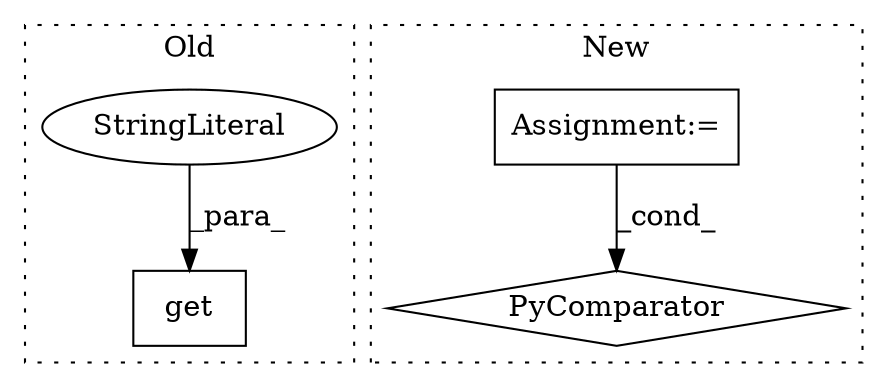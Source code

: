 digraph G {
subgraph cluster0 {
1 [label="get" a="32" s="6298,6325" l="4,1" shape="box"];
3 [label="StringLiteral" a="45" s="6302" l="23" shape="ellipse"];
label = "Old";
style="dotted";
}
subgraph cluster1 {
2 [label="PyComparator" a="113" s="6718" l="47" shape="diamond"];
4 [label="Assignment:=" a="7" s="6718" l="47" shape="box"];
label = "New";
style="dotted";
}
3 -> 1 [label="_para_"];
4 -> 2 [label="_cond_"];
}